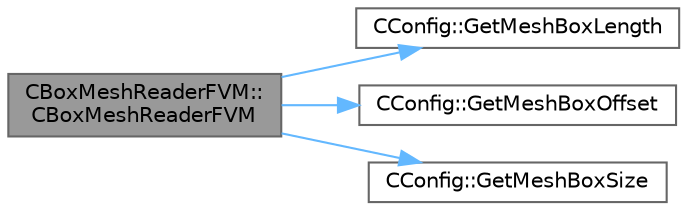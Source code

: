 digraph "CBoxMeshReaderFVM::CBoxMeshReaderFVM"
{
 // LATEX_PDF_SIZE
  bgcolor="transparent";
  edge [fontname=Helvetica,fontsize=10,labelfontname=Helvetica,labelfontsize=10];
  node [fontname=Helvetica,fontsize=10,shape=box,height=0.2,width=0.4];
  rankdir="LR";
  Node1 [id="Node000001",label="CBoxMeshReaderFVM::\lCBoxMeshReaderFVM",height=0.2,width=0.4,color="gray40", fillcolor="grey60", style="filled", fontcolor="black",tooltip="Constructor of the CBoxMeshReaderFVM class."];
  Node1 -> Node2 [id="edge1_Node000001_Node000002",color="steelblue1",style="solid",tooltip=" "];
  Node2 [id="Node000002",label="CConfig::GetMeshBoxLength",height=0.2,width=0.4,color="grey40", fillcolor="white", style="filled",URL="$classCConfig.html#a55599464cff9ead2e3e4a7aa9a4e23ae",tooltip="Get the length of the analytic RECTANGLE or BOX grid in the specified coordinate direction."];
  Node1 -> Node3 [id="edge2_Node000001_Node000003",color="steelblue1",style="solid",tooltip=" "];
  Node3 [id="Node000003",label="CConfig::GetMeshBoxOffset",height=0.2,width=0.4,color="grey40", fillcolor="white", style="filled",URL="$classCConfig.html#ad75d19d530cde355cab5c5d396fd835d",tooltip="Get the offset from 0.0 of the analytic RECTANGLE or BOX grid in the specified coordinate direction."];
  Node1 -> Node4 [id="edge3_Node000001_Node000004",color="steelblue1",style="solid",tooltip=" "];
  Node4 [id="Node000004",label="CConfig::GetMeshBoxSize",height=0.2,width=0.4,color="grey40", fillcolor="white", style="filled",URL="$classCConfig.html#a07e35cf42f37bde8584431cc9abd3dcb",tooltip="Get the number of grid points in the analytic RECTANGLE or BOX grid in the specified coordinate direc..."];
}
